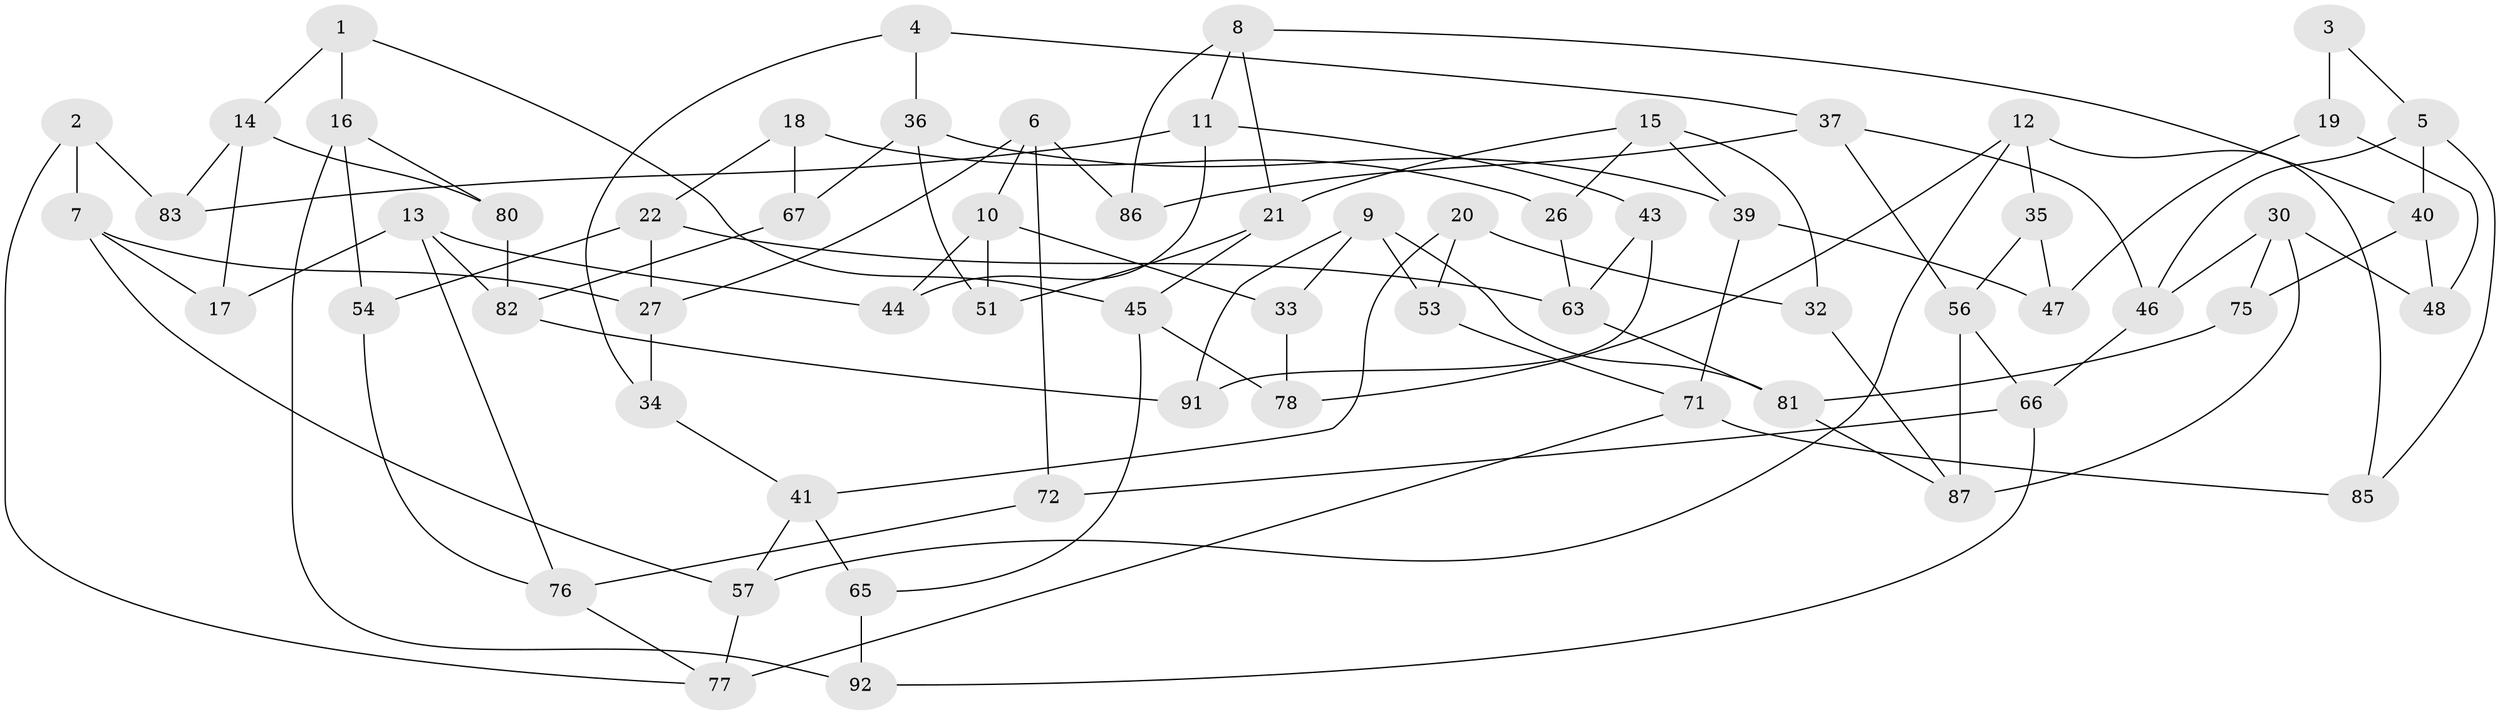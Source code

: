 // original degree distribution, {3: 1.0}
// Generated by graph-tools (version 1.1) at 2025/11/02/21/25 10:11:15]
// undirected, 64 vertices, 112 edges
graph export_dot {
graph [start="1"]
  node [color=gray90,style=filled];
  1;
  2;
  3;
  4;
  5 [super="+38"];
  6 [super="+70"];
  7 [super="+79"];
  8 [super="+28"];
  9 [super="+42"];
  10 [super="+25"];
  11 [super="+24"];
  12 [super="+74"];
  13 [super="+31"];
  14 [super="+89"];
  15 [super="+97"];
  16 [super="+59"];
  17;
  18 [super="+58"];
  19 [super="+23"];
  20;
  21 [super="+60"];
  22 [super="+29"];
  26;
  27 [super="+94"];
  30 [super="+98"];
  32;
  33;
  34;
  35;
  36 [super="+52"];
  37 [super="+55"];
  39 [super="+69"];
  40 [super="+84"];
  41 [super="+64"];
  43;
  44;
  45 [super="+50"];
  46 [super="+49"];
  47;
  48;
  51;
  53;
  54;
  56 [super="+61"];
  57 [super="+62"];
  63 [super="+93"];
  65;
  66 [super="+95"];
  67 [super="+68"];
  71 [super="+73"];
  72;
  75;
  76 [super="+96"];
  77 [super="+100"];
  78;
  80;
  81 [super="+88"];
  82 [super="+90"];
  83;
  85;
  86;
  87 [super="+99"];
  91;
  92;
  1 -- 45;
  1 -- 16;
  1 -- 14;
  2 -- 77;
  2 -- 83;
  2 -- 7;
  3 -- 19 [weight=2];
  3 -- 5;
  4 -- 36;
  4 -- 34;
  4 -- 37;
  5 -- 85;
  5 -- 46;
  5 -- 40;
  6 -- 72;
  6 -- 86;
  6 -- 10;
  6 -- 27;
  7 -- 57;
  7 -- 17;
  7 -- 27;
  8 -- 86;
  8 -- 40;
  8 -- 11;
  8 -- 21;
  9 -- 33;
  9 -- 81;
  9 -- 91;
  9 -- 53;
  10 -- 33;
  10 -- 51;
  10 -- 44;
  11 -- 44;
  11 -- 83;
  11 -- 43;
  12 -- 78;
  12 -- 35;
  12 -- 57;
  12 -- 85;
  13 -- 17;
  13 -- 76;
  13 -- 44;
  13 -- 82;
  14 -- 80;
  14 -- 17;
  14 -- 83;
  15 -- 32;
  15 -- 26;
  15 -- 21;
  15 -- 39;
  16 -- 54;
  16 -- 80;
  16 -- 92;
  18 -- 67 [weight=2];
  18 -- 22;
  18 -- 26;
  19 -- 47;
  19 -- 48;
  20 -- 53;
  20 -- 41;
  20 -- 32;
  21 -- 45;
  21 -- 51;
  22 -- 54;
  22 -- 27;
  22 -- 63;
  26 -- 63;
  27 -- 34;
  30 -- 75;
  30 -- 87;
  30 -- 48;
  30 -- 46;
  32 -- 87;
  33 -- 78;
  34 -- 41;
  35 -- 56;
  35 -- 47;
  36 -- 39;
  36 -- 67;
  36 -- 51;
  37 -- 46;
  37 -- 56;
  37 -- 86;
  39 -- 47;
  39 -- 71;
  40 -- 48;
  40 -- 75;
  41 -- 57;
  41 -- 65;
  43 -- 63;
  43 -- 91;
  45 -- 65;
  45 -- 78;
  46 -- 66;
  53 -- 71;
  54 -- 76;
  56 -- 66;
  56 -- 87;
  57 -- 77;
  63 -- 81;
  65 -- 92;
  66 -- 72;
  66 -- 92;
  67 -- 82;
  71 -- 85;
  71 -- 77;
  72 -- 76;
  75 -- 81;
  76 -- 77;
  80 -- 82;
  81 -- 87;
  82 -- 91;
}
